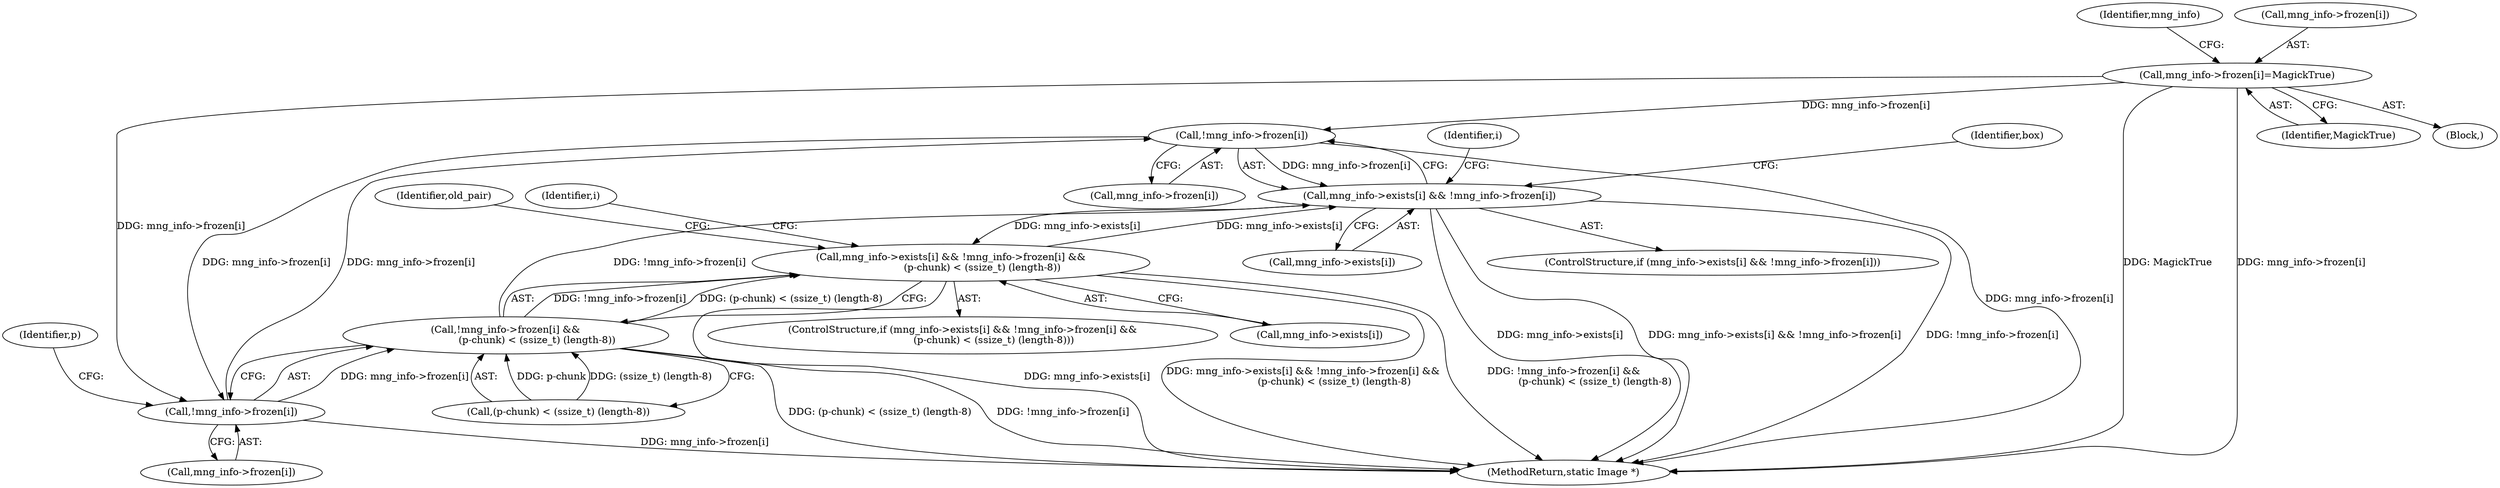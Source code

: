 digraph "0_ImageMagick_22e0310345499ffe906c604428f2a3a668942b05@pointer" {
"1002714" [label="(Call,mng_info->frozen[i]=MagickTrue)"];
"1002641" [label="(Call,!mng_info->frozen[i])"];
"1002635" [label="(Call,mng_info->exists[i] && !mng_info->frozen[i])"];
"1002896" [label="(Call,mng_info->exists[i] && !mng_info->frozen[i] &&\n                    (p-chunk) < (ssize_t) (length-8))"];
"1002903" [label="(Call,!mng_info->frozen[i])"];
"1002902" [label="(Call,!mng_info->frozen[i] &&\n                    (p-chunk) < (ssize_t) (length-8))"];
"1002904" [label="(Call,mng_info->frozen[i])"];
"1002636" [label="(Call,mng_info->exists[i])"];
"1002725" [label="(Identifier,mng_info)"];
"1002642" [label="(Call,mng_info->frozen[i])"];
"1002715" [label="(Call,mng_info->frozen[i])"];
"1002714" [label="(Call,mng_info->frozen[i]=MagickTrue)"];
"1002911" [label="(Identifier,p)"];
"1002909" [label="(Call,(p-chunk) < (ssize_t) (length-8))"];
"1007383" [label="(MethodReturn,static Image *)"];
"1002895" [label="(ControlStructure,if (mng_info->exists[i] && !mng_info->frozen[i] &&\n                    (p-chunk) < (ssize_t) (length-8)))"];
"1002902" [label="(Call,!mng_info->frozen[i] &&\n                    (p-chunk) < (ssize_t) (length-8))"];
"1002897" [label="(Call,mng_info->exists[i])"];
"1002720" [label="(Identifier,MagickTrue)"];
"1002634" [label="(ControlStructure,if (mng_info->exists[i] && !mng_info->frozen[i]))"];
"1002650" [label="(Identifier,box)"];
"1002884" [label="(Identifier,i)"];
"1002896" [label="(Call,mng_info->exists[i] && !mng_info->frozen[i] &&\n                    (p-chunk) < (ssize_t) (length-8))"];
"1002713" [label="(Block,)"];
"1002903" [label="(Call,!mng_info->frozen[i])"];
"1002623" [label="(Identifier,i)"];
"1002923" [label="(Identifier,old_pair)"];
"1002641" [label="(Call,!mng_info->frozen[i])"];
"1002635" [label="(Call,mng_info->exists[i] && !mng_info->frozen[i])"];
"1002714" -> "1002713"  [label="AST: "];
"1002714" -> "1002720"  [label="CFG: "];
"1002715" -> "1002714"  [label="AST: "];
"1002720" -> "1002714"  [label="AST: "];
"1002725" -> "1002714"  [label="CFG: "];
"1002714" -> "1007383"  [label="DDG: MagickTrue"];
"1002714" -> "1007383"  [label="DDG: mng_info->frozen[i]"];
"1002714" -> "1002641"  [label="DDG: mng_info->frozen[i]"];
"1002714" -> "1002903"  [label="DDG: mng_info->frozen[i]"];
"1002641" -> "1002635"  [label="AST: "];
"1002641" -> "1002642"  [label="CFG: "];
"1002642" -> "1002641"  [label="AST: "];
"1002635" -> "1002641"  [label="CFG: "];
"1002641" -> "1007383"  [label="DDG: mng_info->frozen[i]"];
"1002641" -> "1002635"  [label="DDG: mng_info->frozen[i]"];
"1002903" -> "1002641"  [label="DDG: mng_info->frozen[i]"];
"1002641" -> "1002903"  [label="DDG: mng_info->frozen[i]"];
"1002635" -> "1002634"  [label="AST: "];
"1002635" -> "1002636"  [label="CFG: "];
"1002636" -> "1002635"  [label="AST: "];
"1002650" -> "1002635"  [label="CFG: "];
"1002623" -> "1002635"  [label="CFG: "];
"1002635" -> "1007383"  [label="DDG: mng_info->exists[i]"];
"1002635" -> "1007383"  [label="DDG: mng_info->exists[i] && !mng_info->frozen[i]"];
"1002635" -> "1007383"  [label="DDG: !mng_info->frozen[i]"];
"1002896" -> "1002635"  [label="DDG: mng_info->exists[i]"];
"1002902" -> "1002635"  [label="DDG: !mng_info->frozen[i]"];
"1002635" -> "1002896"  [label="DDG: mng_info->exists[i]"];
"1002896" -> "1002895"  [label="AST: "];
"1002896" -> "1002897"  [label="CFG: "];
"1002896" -> "1002902"  [label="CFG: "];
"1002897" -> "1002896"  [label="AST: "];
"1002902" -> "1002896"  [label="AST: "];
"1002923" -> "1002896"  [label="CFG: "];
"1002884" -> "1002896"  [label="CFG: "];
"1002896" -> "1007383"  [label="DDG: mng_info->exists[i]"];
"1002896" -> "1007383"  [label="DDG: mng_info->exists[i] && !mng_info->frozen[i] &&\n                    (p-chunk) < (ssize_t) (length-8)"];
"1002896" -> "1007383"  [label="DDG: !mng_info->frozen[i] &&\n                    (p-chunk) < (ssize_t) (length-8)"];
"1002902" -> "1002896"  [label="DDG: !mng_info->frozen[i]"];
"1002902" -> "1002896"  [label="DDG: (p-chunk) < (ssize_t) (length-8)"];
"1002903" -> "1002902"  [label="AST: "];
"1002903" -> "1002904"  [label="CFG: "];
"1002904" -> "1002903"  [label="AST: "];
"1002911" -> "1002903"  [label="CFG: "];
"1002902" -> "1002903"  [label="CFG: "];
"1002903" -> "1007383"  [label="DDG: mng_info->frozen[i]"];
"1002903" -> "1002902"  [label="DDG: mng_info->frozen[i]"];
"1002902" -> "1002909"  [label="CFG: "];
"1002909" -> "1002902"  [label="AST: "];
"1002902" -> "1007383"  [label="DDG: (p-chunk) < (ssize_t) (length-8)"];
"1002902" -> "1007383"  [label="DDG: !mng_info->frozen[i]"];
"1002909" -> "1002902"  [label="DDG: p-chunk"];
"1002909" -> "1002902"  [label="DDG: (ssize_t) (length-8)"];
}
